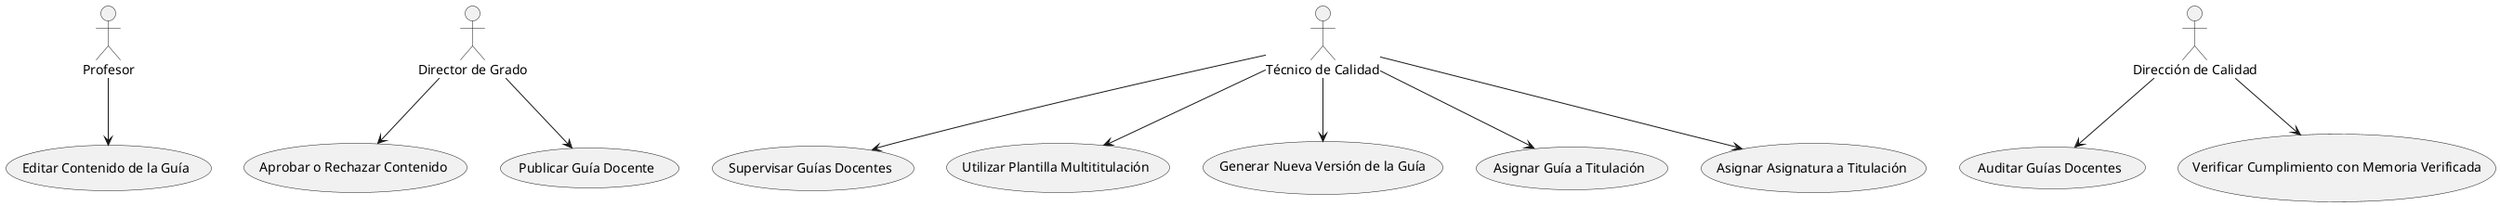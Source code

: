 @startuml
actor Profesor
actor "Director de Grado" as DirectorGrado
actor "Técnico de Calidad" as TecnicoCalidad
actor "Dirección de Calidad" as DireccionCalidad

usecase "Editar Contenido de la Guía" as EditarGuia
usecase "Aprobar o Rechazar Contenido" as AprobarContenido
usecase "Supervisar Guías Docentes" as SupervisarGuias
usecase "Auditar Guías Docentes" as AuditarGuias
usecase "Utilizar Plantilla Multititulación" as UtilizarPlantilla
usecase "Generar Nueva Versión de la Guía" as GenerarVersion
usecase "Asignar Guía a Titulación" as AsignarGuiaTitulacion
usecase "Asignar Asignatura a Titulación" as AsignarAsignaturaTitulacion
usecase "Publicar Guía Docente" as PublicarGuia
usecase "Verificar Cumplimiento con Memoria Verificada" as VerificarMemoria

Profesor --> EditarGuia
DirectorGrado --> AprobarContenido
DirectorGrado --> PublicarGuia
TecnicoCalidad --> SupervisarGuias
TecnicoCalidad --> UtilizarPlantilla
TecnicoCalidad --> GenerarVersion
TecnicoCalidad --> AsignarGuiaTitulacion
TecnicoCalidad --> AsignarAsignaturaTitulacion
DireccionCalidad --> AuditarGuias
DireccionCalidad --> VerificarMemoria
@enduml
